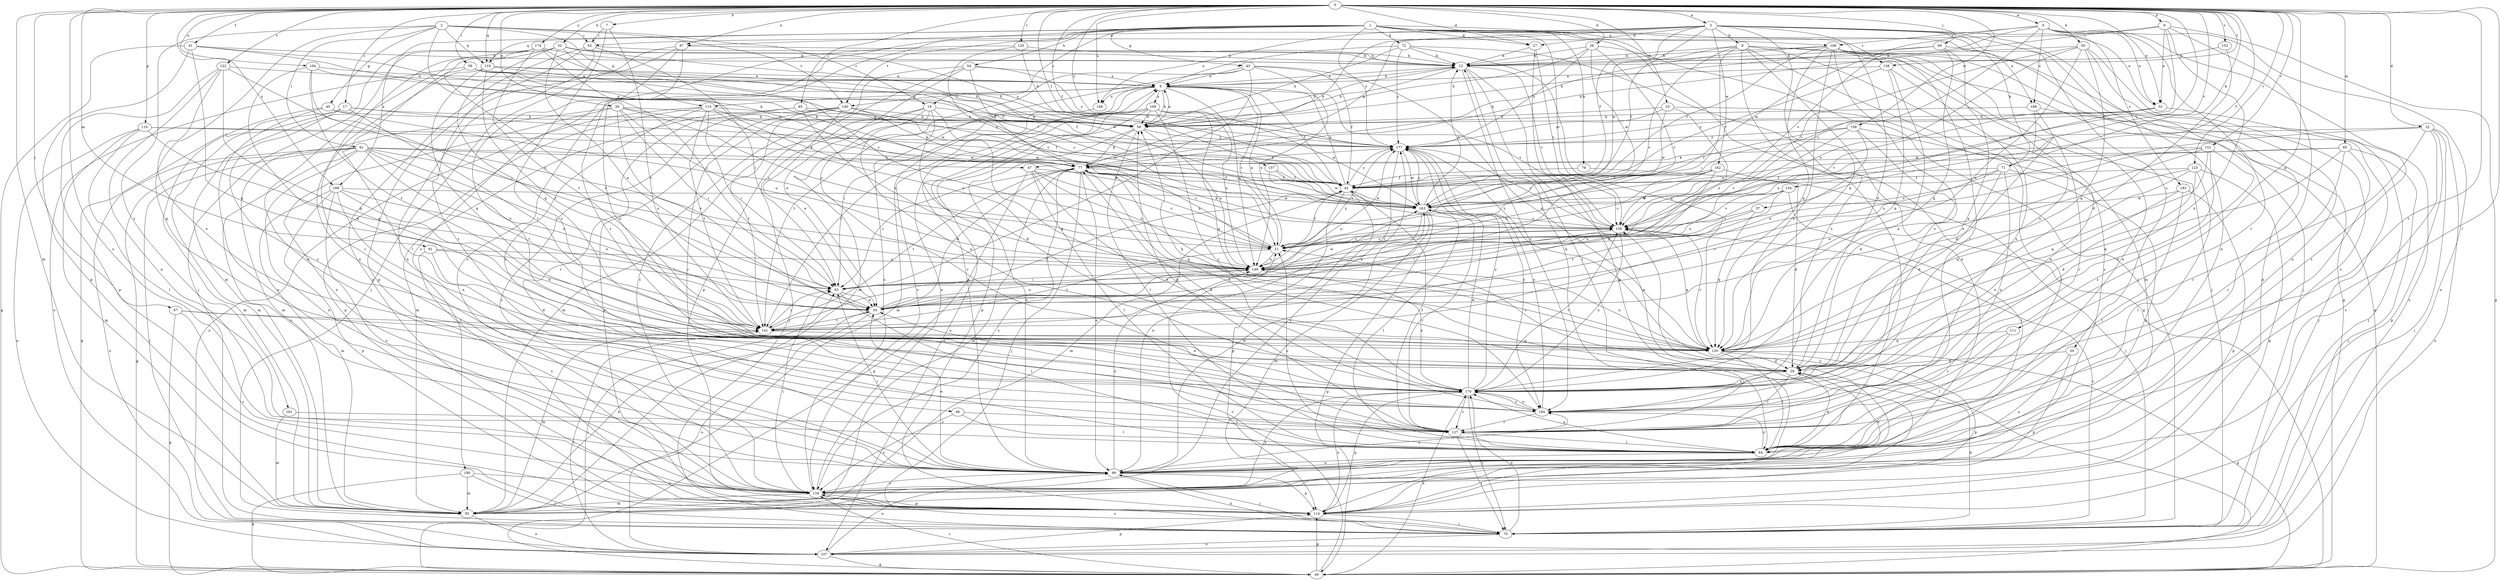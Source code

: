 strict digraph  {
0;
1;
2;
3;
5;
6;
7;
8;
9;
13;
17;
19;
20;
21;
22;
23;
26;
27;
28;
30;
32;
34;
37;
41;
42;
43;
45;
46;
47;
49;
50;
52;
54;
56;
59;
61;
62;
63;
65;
67;
69;
70;
71;
72;
76;
77;
84;
85;
91;
92;
97;
99;
104;
106;
107;
110;
111;
113;
114;
119;
120;
122;
123;
125;
127;
134;
137;
138;
140;
141;
148;
149;
151;
152;
154;
156;
158;
162;
163;
166;
168;
169;
170;
174;
177;
180;
181;
183;
184;
0 -> 3  [label=a];
0 -> 5  [label=a];
0 -> 7  [label=b];
0 -> 8  [label=b];
0 -> 17  [label=c];
0 -> 22  [label=d];
0 -> 23  [label=d];
0 -> 26  [label=d];
0 -> 27  [label=d];
0 -> 30  [label=e];
0 -> 32  [label=e];
0 -> 37  [label=f];
0 -> 41  [label=f];
0 -> 42  [label=f];
0 -> 50  [label=h];
0 -> 52  [label=h];
0 -> 59  [label=i];
0 -> 65  [label=j];
0 -> 67  [label=j];
0 -> 69  [label=j];
0 -> 71  [label=k];
0 -> 84  [label=l];
0 -> 85  [label=m];
0 -> 91  [label=m];
0 -> 92  [label=m];
0 -> 97  [label=n];
0 -> 104  [label=o];
0 -> 110  [label=p];
0 -> 111  [label=p];
0 -> 119  [label=q];
0 -> 122  [label=r];
0 -> 123  [label=r];
0 -> 125  [label=r];
0 -> 127  [label=r];
0 -> 134  [label=s];
0 -> 137  [label=t];
0 -> 138  [label=t];
0 -> 148  [label=u];
0 -> 151  [label=v];
0 -> 152  [label=v];
0 -> 154  [label=v];
0 -> 156  [label=v];
0 -> 158  [label=w];
0 -> 166  [label=x];
0 -> 174  [label=y];
0 -> 177  [label=y];
1 -> 19  [label=c];
1 -> 27  [label=d];
1 -> 43  [label=g];
1 -> 54  [label=h];
1 -> 70  [label=j];
1 -> 71  [label=k];
1 -> 72  [label=k];
1 -> 76  [label=k];
1 -> 84  [label=l];
1 -> 106  [label=o];
1 -> 119  [label=q];
1 -> 134  [label=s];
1 -> 138  [label=t];
1 -> 140  [label=t];
1 -> 156  [label=v];
1 -> 166  [label=x];
1 -> 177  [label=y];
1 -> 180  [label=z];
2 -> 19  [label=c];
2 -> 45  [label=g];
2 -> 46  [label=g];
2 -> 47  [label=g];
2 -> 61  [label=i];
2 -> 62  [label=i];
2 -> 113  [label=p];
2 -> 119  [label=q];
2 -> 140  [label=t];
2 -> 181  [label=z];
3 -> 9  [label=b];
3 -> 20  [label=c];
3 -> 27  [label=d];
3 -> 28  [label=d];
3 -> 32  [label=e];
3 -> 42  [label=f];
3 -> 47  [label=g];
3 -> 49  [label=g];
3 -> 77  [label=k];
3 -> 97  [label=n];
3 -> 99  [label=n];
3 -> 120  [label=q];
3 -> 148  [label=u];
3 -> 162  [label=w];
3 -> 163  [label=w];
3 -> 168  [label=x];
5 -> 21  [label=c];
5 -> 32  [label=e];
5 -> 106  [label=o];
5 -> 107  [label=o];
5 -> 127  [label=r];
5 -> 134  [label=s];
5 -> 156  [label=v];
5 -> 163  [label=w];
5 -> 168  [label=x];
5 -> 183  [label=z];
6 -> 13  [label=b];
6 -> 21  [label=c];
6 -> 42  [label=f];
6 -> 56  [label=h];
6 -> 113  [label=p];
6 -> 134  [label=s];
6 -> 140  [label=t];
6 -> 141  [label=t];
6 -> 148  [label=u];
6 -> 149  [label=u];
6 -> 156  [label=v];
6 -> 169  [label=x];
7 -> 62  [label=i];
7 -> 141  [label=t];
7 -> 184  [label=z];
8 -> 32  [label=e];
8 -> 49  [label=g];
8 -> 62  [label=i];
8 -> 77  [label=k];
8 -> 84  [label=l];
8 -> 163  [label=w];
8 -> 170  [label=x];
9 -> 13  [label=b];
9 -> 21  [label=c];
9 -> 42  [label=f];
9 -> 49  [label=g];
9 -> 63  [label=i];
9 -> 70  [label=j];
9 -> 92  [label=m];
9 -> 99  [label=n];
9 -> 134  [label=s];
9 -> 184  [label=z];
13 -> 6  [label=a];
13 -> 56  [label=h];
13 -> 84  [label=l];
13 -> 114  [label=p];
13 -> 156  [label=v];
13 -> 184  [label=z];
17 -> 42  [label=f];
17 -> 49  [label=g];
17 -> 56  [label=h];
17 -> 92  [label=m];
17 -> 141  [label=t];
17 -> 184  [label=z];
19 -> 28  [label=d];
19 -> 56  [label=h];
19 -> 70  [label=j];
19 -> 92  [label=m];
19 -> 120  [label=q];
19 -> 127  [label=r];
19 -> 170  [label=x];
20 -> 28  [label=d];
20 -> 99  [label=n];
20 -> 114  [label=p];
21 -> 6  [label=a];
21 -> 42  [label=f];
21 -> 77  [label=k];
21 -> 141  [label=t];
21 -> 149  [label=u];
21 -> 156  [label=v];
22 -> 70  [label=j];
22 -> 107  [label=o];
22 -> 114  [label=p];
22 -> 127  [label=r];
22 -> 134  [label=s];
22 -> 149  [label=u];
22 -> 177  [label=y];
23 -> 56  [label=h];
23 -> 84  [label=l];
23 -> 149  [label=u];
23 -> 163  [label=w];
23 -> 177  [label=y];
26 -> 13  [label=b];
26 -> 21  [label=c];
26 -> 56  [label=h];
26 -> 163  [label=w];
26 -> 170  [label=x];
26 -> 177  [label=y];
27 -> 13  [label=b];
27 -> 114  [label=p];
27 -> 156  [label=v];
28 -> 21  [label=c];
28 -> 56  [label=h];
28 -> 99  [label=n];
28 -> 127  [label=r];
28 -> 170  [label=x];
30 -> 21  [label=c];
30 -> 34  [label=e];
30 -> 56  [label=h];
30 -> 63  [label=i];
30 -> 92  [label=m];
30 -> 99  [label=n];
30 -> 149  [label=u];
30 -> 163  [label=w];
32 -> 56  [label=h];
32 -> 70  [label=j];
32 -> 149  [label=u];
32 -> 156  [label=v];
32 -> 177  [label=y];
34 -> 77  [label=k];
34 -> 107  [label=o];
34 -> 141  [label=t];
34 -> 149  [label=u];
34 -> 177  [label=y];
37 -> 120  [label=q];
37 -> 149  [label=u];
37 -> 156  [label=v];
41 -> 13  [label=b];
41 -> 42  [label=f];
41 -> 49  [label=g];
41 -> 77  [label=k];
41 -> 114  [label=p];
41 -> 120  [label=q];
42 -> 6  [label=a];
42 -> 92  [label=m];
42 -> 99  [label=n];
42 -> 114  [label=p];
42 -> 163  [label=w];
42 -> 177  [label=y];
43 -> 6  [label=a];
43 -> 42  [label=f];
43 -> 63  [label=i];
43 -> 92  [label=m];
43 -> 120  [label=q];
43 -> 134  [label=s];
43 -> 149  [label=u];
45 -> 21  [label=c];
45 -> 56  [label=h];
45 -> 92  [label=m];
45 -> 99  [label=n];
46 -> 84  [label=l];
46 -> 127  [label=r];
46 -> 134  [label=s];
47 -> 21  [label=c];
47 -> 42  [label=f];
47 -> 49  [label=g];
47 -> 84  [label=l];
47 -> 149  [label=u];
47 -> 170  [label=x];
49 -> 21  [label=c];
49 -> 63  [label=i];
49 -> 114  [label=p];
49 -> 134  [label=s];
49 -> 170  [label=x];
49 -> 177  [label=y];
50 -> 13  [label=b];
50 -> 34  [label=e];
50 -> 99  [label=n];
50 -> 120  [label=q];
50 -> 134  [label=s];
50 -> 149  [label=u];
50 -> 156  [label=v];
52 -> 13  [label=b];
52 -> 21  [label=c];
52 -> 34  [label=e];
52 -> 84  [label=l];
52 -> 99  [label=n];
52 -> 120  [label=q];
52 -> 163  [label=w];
52 -> 177  [label=y];
54 -> 6  [label=a];
54 -> 34  [label=e];
54 -> 77  [label=k];
54 -> 114  [label=p];
54 -> 134  [label=s];
54 -> 177  [label=y];
56 -> 6  [label=a];
56 -> 13  [label=b];
56 -> 77  [label=k];
56 -> 84  [label=l];
56 -> 99  [label=n];
56 -> 149  [label=u];
56 -> 177  [label=y];
59 -> 6  [label=a];
59 -> 34  [label=e];
59 -> 42  [label=f];
59 -> 56  [label=h];
59 -> 77  [label=k];
59 -> 107  [label=o];
61 -> 34  [label=e];
61 -> 49  [label=g];
61 -> 63  [label=i];
61 -> 70  [label=j];
61 -> 77  [label=k];
61 -> 99  [label=n];
61 -> 107  [label=o];
61 -> 134  [label=s];
61 -> 141  [label=t];
61 -> 149  [label=u];
61 -> 163  [label=w];
62 -> 13  [label=b];
62 -> 63  [label=i];
62 -> 99  [label=n];
62 -> 114  [label=p];
62 -> 127  [label=r];
63 -> 34  [label=e];
63 -> 84  [label=l];
63 -> 163  [label=w];
65 -> 56  [label=h];
65 -> 92  [label=m];
65 -> 127  [label=r];
65 -> 149  [label=u];
65 -> 177  [label=y];
67 -> 28  [label=d];
67 -> 49  [label=g];
67 -> 134  [label=s];
67 -> 141  [label=t];
69 -> 13  [label=b];
69 -> 56  [label=h];
69 -> 114  [label=p];
69 -> 120  [label=q];
69 -> 170  [label=x];
70 -> 28  [label=d];
70 -> 99  [label=n];
70 -> 107  [label=o];
70 -> 134  [label=s];
70 -> 156  [label=v];
70 -> 170  [label=x];
71 -> 21  [label=c];
71 -> 28  [label=d];
71 -> 42  [label=f];
71 -> 99  [label=n];
71 -> 141  [label=t];
71 -> 184  [label=z];
72 -> 6  [label=a];
72 -> 13  [label=b];
72 -> 49  [label=g];
72 -> 56  [label=h];
72 -> 120  [label=q];
72 -> 177  [label=y];
76 -> 28  [label=d];
76 -> 42  [label=f];
77 -> 42  [label=f];
77 -> 63  [label=i];
77 -> 70  [label=j];
77 -> 92  [label=m];
77 -> 99  [label=n];
77 -> 120  [label=q];
77 -> 134  [label=s];
77 -> 141  [label=t];
77 -> 156  [label=v];
77 -> 170  [label=x];
84 -> 21  [label=c];
84 -> 28  [label=d];
84 -> 99  [label=n];
84 -> 170  [label=x];
84 -> 184  [label=z];
85 -> 70  [label=j];
85 -> 77  [label=k];
85 -> 84  [label=l];
85 -> 120  [label=q];
85 -> 127  [label=r];
85 -> 163  [label=w];
91 -> 28  [label=d];
91 -> 63  [label=i];
91 -> 134  [label=s];
91 -> 149  [label=u];
92 -> 34  [label=e];
92 -> 107  [label=o];
97 -> 13  [label=b];
97 -> 70  [label=j];
97 -> 114  [label=p];
97 -> 170  [label=x];
97 -> 184  [label=z];
99 -> 6  [label=a];
99 -> 34  [label=e];
99 -> 63  [label=i];
99 -> 70  [label=j];
99 -> 114  [label=p];
99 -> 134  [label=s];
99 -> 149  [label=u];
99 -> 163  [label=w];
99 -> 184  [label=z];
104 -> 6  [label=a];
104 -> 28  [label=d];
104 -> 42  [label=f];
104 -> 63  [label=i];
104 -> 141  [label=t];
106 -> 13  [label=b];
106 -> 42  [label=f];
106 -> 70  [label=j];
106 -> 77  [label=k];
106 -> 99  [label=n];
106 -> 107  [label=o];
106 -> 120  [label=q];
106 -> 127  [label=r];
106 -> 170  [label=x];
106 -> 184  [label=z];
107 -> 49  [label=g];
107 -> 99  [label=n];
107 -> 114  [label=p];
107 -> 141  [label=t];
110 -> 34  [label=e];
110 -> 77  [label=k];
110 -> 84  [label=l];
110 -> 92  [label=m];
110 -> 107  [label=o];
110 -> 177  [label=y];
111 -> 84  [label=l];
111 -> 120  [label=q];
111 -> 184  [label=z];
113 -> 56  [label=h];
113 -> 63  [label=i];
113 -> 107  [label=o];
113 -> 114  [label=p];
113 -> 141  [label=t];
113 -> 149  [label=u];
113 -> 163  [label=w];
113 -> 184  [label=z];
114 -> 70  [label=j];
114 -> 170  [label=x];
119 -> 6  [label=a];
119 -> 56  [label=h];
119 -> 120  [label=q];
119 -> 127  [label=r];
119 -> 141  [label=t];
119 -> 163  [label=w];
120 -> 28  [label=d];
120 -> 49  [label=g];
120 -> 84  [label=l];
120 -> 114  [label=p];
120 -> 149  [label=u];
120 -> 156  [label=v];
122 -> 6  [label=a];
122 -> 99  [label=n];
122 -> 114  [label=p];
122 -> 120  [label=q];
122 -> 149  [label=u];
122 -> 170  [label=x];
123 -> 28  [label=d];
123 -> 34  [label=e];
123 -> 42  [label=f];
123 -> 84  [label=l];
123 -> 114  [label=p];
123 -> 120  [label=q];
125 -> 13  [label=b];
125 -> 21  [label=c];
125 -> 56  [label=h];
125 -> 170  [label=x];
127 -> 13  [label=b];
127 -> 42  [label=f];
127 -> 56  [label=h];
127 -> 70  [label=j];
127 -> 84  [label=l];
134 -> 6  [label=a];
134 -> 63  [label=i];
134 -> 92  [label=m];
134 -> 114  [label=p];
134 -> 156  [label=v];
134 -> 170  [label=x];
134 -> 177  [label=y];
137 -> 42  [label=f];
137 -> 156  [label=v];
137 -> 163  [label=w];
138 -> 6  [label=a];
138 -> 42  [label=f];
138 -> 120  [label=q];
138 -> 170  [label=x];
138 -> 184  [label=z];
140 -> 34  [label=e];
140 -> 56  [label=h];
140 -> 77  [label=k];
140 -> 114  [label=p];
140 -> 127  [label=r];
140 -> 134  [label=s];
140 -> 141  [label=t];
140 -> 163  [label=w];
141 -> 42  [label=f];
141 -> 63  [label=i];
141 -> 92  [label=m];
141 -> 120  [label=q];
148 -> 92  [label=m];
149 -> 63  [label=i];
149 -> 170  [label=x];
149 -> 177  [label=y];
151 -> 28  [label=d];
151 -> 34  [label=e];
151 -> 77  [label=k];
151 -> 120  [label=q];
151 -> 149  [label=u];
151 -> 184  [label=z];
152 -> 13  [label=b];
152 -> 28  [label=d];
154 -> 84  [label=l];
154 -> 141  [label=t];
154 -> 149  [label=u];
154 -> 156  [label=v];
154 -> 163  [label=w];
156 -> 21  [label=c];
156 -> 63  [label=i];
156 -> 77  [label=k];
156 -> 120  [label=q];
156 -> 170  [label=x];
156 -> 177  [label=y];
158 -> 21  [label=c];
158 -> 28  [label=d];
158 -> 34  [label=e];
158 -> 42  [label=f];
158 -> 170  [label=x];
158 -> 177  [label=y];
162 -> 21  [label=c];
162 -> 34  [label=e];
162 -> 42  [label=f];
162 -> 70  [label=j];
162 -> 149  [label=u];
162 -> 156  [label=v];
163 -> 13  [label=b];
163 -> 34  [label=e];
163 -> 49  [label=g];
163 -> 84  [label=l];
163 -> 92  [label=m];
163 -> 127  [label=r];
163 -> 156  [label=v];
163 -> 177  [label=y];
166 -> 28  [label=d];
166 -> 34  [label=e];
166 -> 92  [label=m];
166 -> 114  [label=p];
166 -> 134  [label=s];
166 -> 163  [label=w];
166 -> 170  [label=x];
168 -> 28  [label=d];
168 -> 56  [label=h];
168 -> 70  [label=j];
168 -> 127  [label=r];
169 -> 56  [label=h];
169 -> 63  [label=i];
169 -> 107  [label=o];
169 -> 114  [label=p];
169 -> 120  [label=q];
169 -> 141  [label=t];
169 -> 149  [label=u];
169 -> 163  [label=w];
169 -> 184  [label=z];
170 -> 34  [label=e];
170 -> 70  [label=j];
170 -> 114  [label=p];
170 -> 127  [label=r];
170 -> 156  [label=v];
170 -> 163  [label=w];
170 -> 177  [label=y];
170 -> 184  [label=z];
174 -> 13  [label=b];
174 -> 21  [label=c];
174 -> 63  [label=i];
174 -> 70  [label=j];
174 -> 92  [label=m];
174 -> 99  [label=n];
174 -> 141  [label=t];
177 -> 77  [label=k];
177 -> 141  [label=t];
177 -> 163  [label=w];
177 -> 184  [label=z];
180 -> 49  [label=g];
180 -> 70  [label=j];
180 -> 92  [label=m];
180 -> 134  [label=s];
181 -> 92  [label=m];
181 -> 127  [label=r];
183 -> 84  [label=l];
183 -> 114  [label=p];
183 -> 163  [label=w];
183 -> 170  [label=x];
184 -> 77  [label=k];
184 -> 127  [label=r];
184 -> 170  [label=x];
184 -> 177  [label=y];
}
